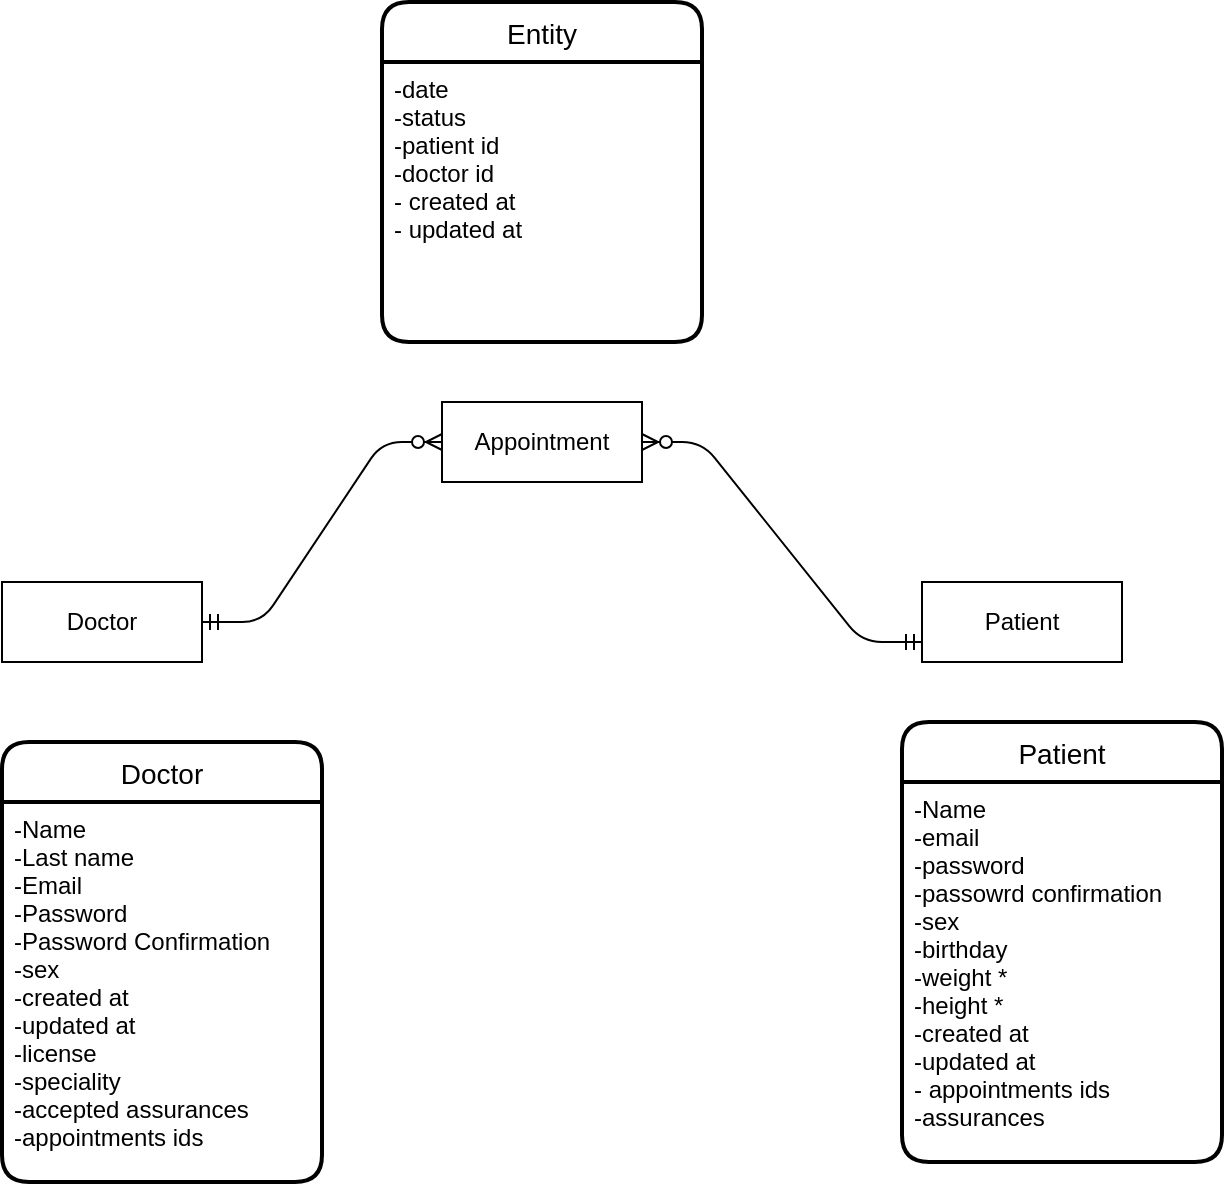 <mxfile version="14.9.8" type="github"><diagram id="WpWdA6ezwDxZQv8JaJ8P" name="Page-1"><mxGraphModel dx="1267" dy="1857" grid="1" gridSize="10" guides="1" tooltips="1" connect="1" arrows="1" fold="1" page="1" pageScale="1" pageWidth="850" pageHeight="1100" math="0" shadow="0"><root><mxCell id="0"/><mxCell id="1" parent="0"/><mxCell id="26rCGNiNp1aGaVVc7CFo-2" value="Doctor&lt;br&gt;" style="whiteSpace=wrap;html=1;align=center;" vertex="1" parent="1"><mxGeometry x="70" y="260" width="100" height="40" as="geometry"/></mxCell><mxCell id="26rCGNiNp1aGaVVc7CFo-3" value="Patient" style="whiteSpace=wrap;html=1;align=center;" vertex="1" parent="1"><mxGeometry x="530" y="260" width="100" height="40" as="geometry"/></mxCell><mxCell id="26rCGNiNp1aGaVVc7CFo-4" value="Appointment" style="whiteSpace=wrap;html=1;align=center;" vertex="1" parent="1"><mxGeometry x="290" y="170" width="100" height="40" as="geometry"/></mxCell><mxCell id="26rCGNiNp1aGaVVc7CFo-5" value="" style="edgeStyle=entityRelationEdgeStyle;fontSize=12;html=1;endArrow=ERzeroToMany;startArrow=ERmandOne;exitX=1;exitY=0.5;exitDx=0;exitDy=0;entryX=0;entryY=0.5;entryDx=0;entryDy=0;" edge="1" parent="1" source="26rCGNiNp1aGaVVc7CFo-2" target="26rCGNiNp1aGaVVc7CFo-4"><mxGeometry width="100" height="100" relative="1" as="geometry"><mxPoint x="400" y="460" as="sourcePoint"/><mxPoint x="500" y="360" as="targetPoint"/></mxGeometry></mxCell><mxCell id="26rCGNiNp1aGaVVc7CFo-7" value="" style="edgeStyle=entityRelationEdgeStyle;fontSize=12;html=1;endArrow=ERzeroToMany;startArrow=ERmandOne;entryX=1;entryY=0.5;entryDx=0;entryDy=0;exitX=0;exitY=0.75;exitDx=0;exitDy=0;" edge="1" parent="1" source="26rCGNiNp1aGaVVc7CFo-3" target="26rCGNiNp1aGaVVc7CFo-4"><mxGeometry width="100" height="100" relative="1" as="geometry"><mxPoint x="370" y="540" as="sourcePoint"/><mxPoint x="470" y="440" as="targetPoint"/></mxGeometry></mxCell><mxCell id="26rCGNiNp1aGaVVc7CFo-12" value="Doctor" style="swimlane;childLayout=stackLayout;horizontal=1;startSize=30;horizontalStack=0;rounded=1;fontSize=14;fontStyle=0;strokeWidth=2;resizeParent=0;resizeLast=1;shadow=0;dashed=0;align=center;" vertex="1" parent="1"><mxGeometry x="70" y="340" width="160" height="220" as="geometry"/></mxCell><mxCell id="26rCGNiNp1aGaVVc7CFo-13" value="-Name&#10;-Last name&#10;-Email&#10;-Password&#10;-Password Confirmation&#10;-sex&#10;-created at&#10;-updated at&#10;-license&#10;-speciality&#10;-accepted assurances&#10;-appointments ids" style="align=left;strokeColor=none;fillColor=none;spacingLeft=4;fontSize=12;verticalAlign=top;resizable=0;rotatable=0;part=1;" vertex="1" parent="26rCGNiNp1aGaVVc7CFo-12"><mxGeometry y="30" width="160" height="190" as="geometry"/></mxCell><mxCell id="26rCGNiNp1aGaVVc7CFo-14" value="Patient" style="swimlane;childLayout=stackLayout;horizontal=1;startSize=30;horizontalStack=0;rounded=1;fontSize=14;fontStyle=0;strokeWidth=2;resizeParent=0;resizeLast=1;shadow=0;dashed=0;align=center;" vertex="1" parent="1"><mxGeometry x="520" y="330" width="160" height="220" as="geometry"/></mxCell><mxCell id="26rCGNiNp1aGaVVc7CFo-15" value="-Name&#10;-email&#10;-password&#10;-passowrd confirmation&#10;-sex&#10;-birthday&#10;-weight *&#10;-height *&#10;-created at&#10;-updated at&#10;- appointments ids&#10;-assurances&#10;" style="align=left;strokeColor=none;fillColor=none;spacingLeft=4;fontSize=12;verticalAlign=top;resizable=0;rotatable=0;part=1;" vertex="1" parent="26rCGNiNp1aGaVVc7CFo-14"><mxGeometry y="30" width="160" height="190" as="geometry"/></mxCell><mxCell id="26rCGNiNp1aGaVVc7CFo-16" value="Entity" style="swimlane;childLayout=stackLayout;horizontal=1;startSize=30;horizontalStack=0;rounded=1;fontSize=14;fontStyle=0;strokeWidth=2;resizeParent=0;resizeLast=1;shadow=0;dashed=0;align=center;" vertex="1" parent="1"><mxGeometry x="260" y="-30" width="160" height="170" as="geometry"/></mxCell><mxCell id="26rCGNiNp1aGaVVc7CFo-17" value="-date&#10;-status&#10;-patient id&#10;-doctor id&#10;- created at&#10;- updated at" style="align=left;strokeColor=none;fillColor=none;spacingLeft=4;fontSize=12;verticalAlign=top;resizable=0;rotatable=0;part=1;" vertex="1" parent="26rCGNiNp1aGaVVc7CFo-16"><mxGeometry y="30" width="160" height="140" as="geometry"/></mxCell></root></mxGraphModel></diagram></mxfile>